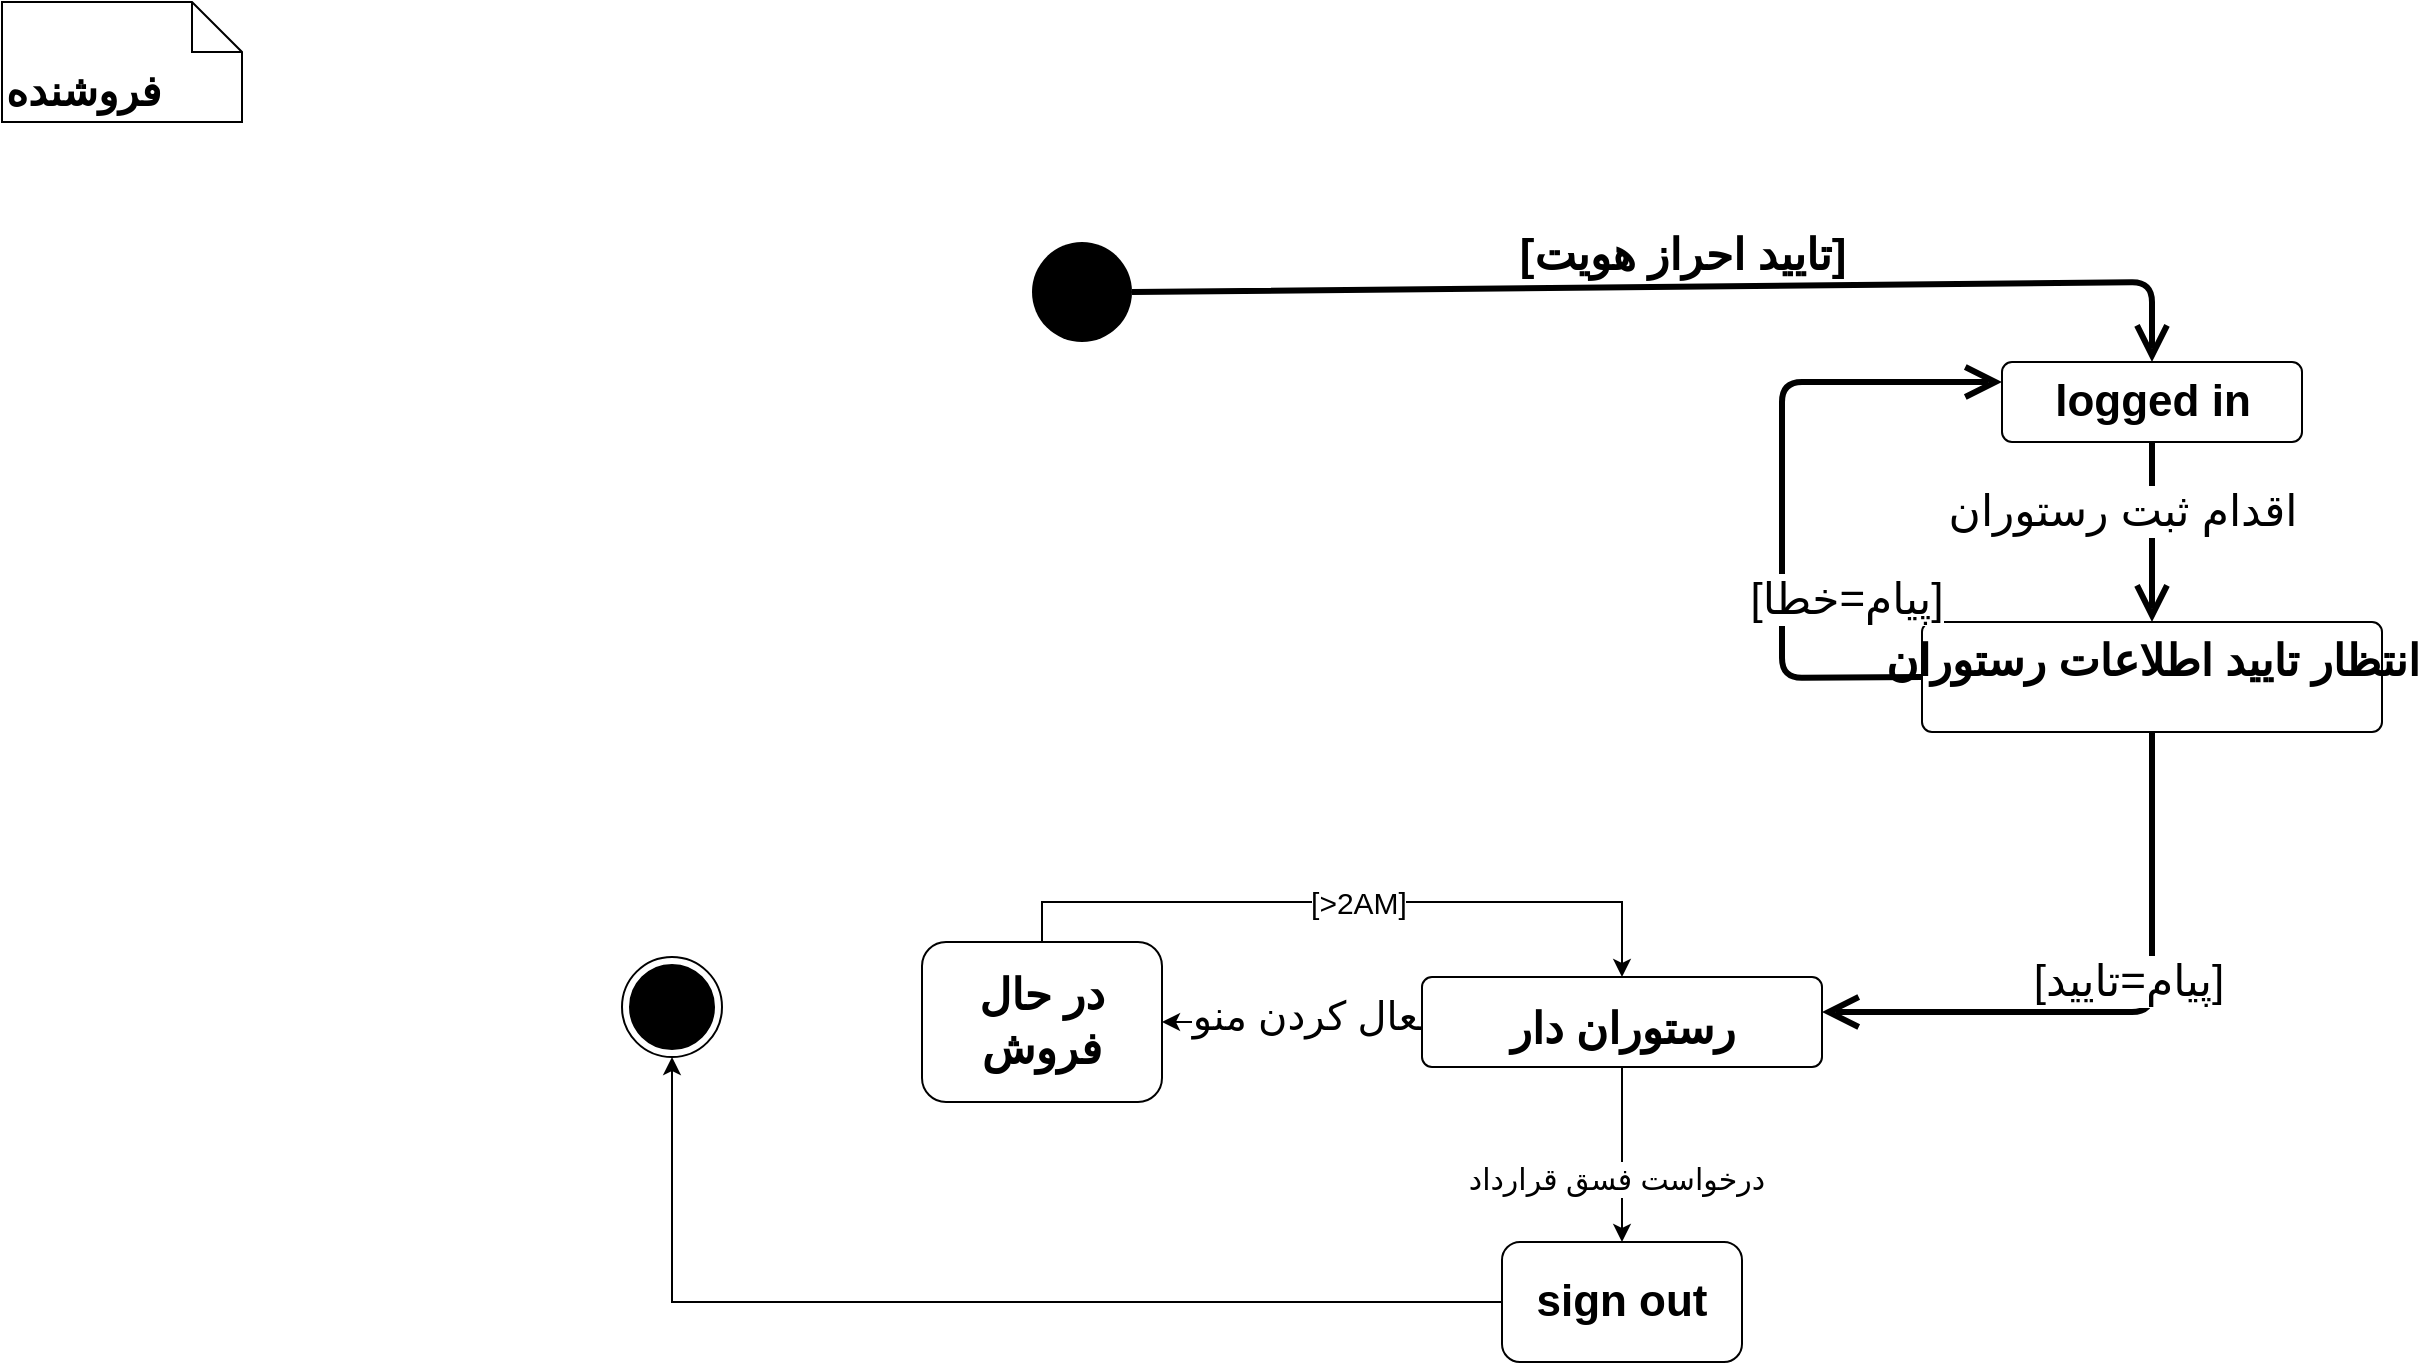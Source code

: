 <mxfile version="14.1.3" type="github">
  <diagram name="Page-1" id="58cdce13-f638-feb5-8d6f-7d28b1aa9fa0">
    <mxGraphModel dx="920" dy="502" grid="1" gridSize="10" guides="1" tooltips="1" connect="1" arrows="1" fold="1" page="1" pageScale="1" pageWidth="1100" pageHeight="850" background="#ffffff" math="0" shadow="0">
      <root>
        <mxCell id="0" />
        <mxCell id="1" parent="0" />
        <mxCell id="qLAmZXMIbUz67TFTp53_-4" value="" style="ellipse;html=1;shape=endState;fillColor=#000000;strokeColor=#000000;" parent="1" vertex="1">
          <mxGeometry x="310" y="477.5" width="50" height="50" as="geometry" />
        </mxCell>
        <mxCell id="qLAmZXMIbUz67TFTp53_-5" value="&lt;b&gt;&lt;font style=&quot;font-size: 21px&quot;&gt;فروشنده&lt;/font&gt;&lt;/b&gt;" style="shape=note2;boundedLbl=1;whiteSpace=wrap;html=1;size=25;verticalAlign=top;align=left;" parent="1" vertex="1">
          <mxGeometry width="120" height="60" as="geometry" />
        </mxCell>
        <mxCell id="FcyZnMZGrbSRMLAjMmXu-3" value="&lt;b&gt;&lt;font style=&quot;font-size: 22px&quot;&gt;[تایید احراز هویت]&lt;br&gt;&lt;/font&gt;&lt;/b&gt;" style="edgeStyle=none;html=1;endArrow=open;endSize=12;strokeWidth=3;verticalAlign=bottom;exitX=1;exitY=0.5;exitDx=0;exitDy=0;entryX=0.5;entryY=0;entryDx=0;entryDy=0;" edge="1" parent="1" source="qLAmZXMIbUz67TFTp53_-3" target="FcyZnMZGrbSRMLAjMmXu-5">
          <mxGeometry width="160" relative="1" as="geometry">
            <mxPoint x="820" y="170" as="sourcePoint" />
            <mxPoint x="890" y="220" as="targetPoint" />
            <Array as="points">
              <mxPoint x="1075" y="140" />
            </Array>
          </mxGeometry>
        </mxCell>
        <mxCell id="FcyZnMZGrbSRMLAjMmXu-5" value="&lt;b&gt;&lt;font style=&quot;font-size: 22px&quot;&gt;logged in &lt;br&gt;&lt;/font&gt;&lt;/b&gt;" style="html=1;align=center;verticalAlign=top;rounded=1;absoluteArcSize=1;arcSize=10;dashed=0;" vertex="1" parent="1">
          <mxGeometry x="1000" y="180" width="150" height="40" as="geometry" />
        </mxCell>
        <mxCell id="FcyZnMZGrbSRMLAjMmXu-6" value="&lt;font style=&quot;font-size: 22px&quot;&gt;اقدام ثبت رستوران &lt;br&gt;&lt;/font&gt;" style="edgeStyle=none;html=1;endArrow=open;endSize=12;strokeWidth=3;verticalAlign=bottom;exitX=0.5;exitY=1;exitDx=0;exitDy=0;entryX=0.5;entryY=0;entryDx=0;entryDy=0;" edge="1" parent="1" source="FcyZnMZGrbSRMLAjMmXu-5" target="FcyZnMZGrbSRMLAjMmXu-7">
          <mxGeometry x="0.111" y="-15" width="160" relative="1" as="geometry">
            <mxPoint x="850" y="360" as="sourcePoint" />
            <mxPoint x="1040" y="400" as="targetPoint" />
            <Array as="points" />
            <mxPoint as="offset" />
          </mxGeometry>
        </mxCell>
        <mxCell id="FcyZnMZGrbSRMLAjMmXu-7" value="&lt;b&gt;&lt;font style=&quot;font-size: 22px&quot;&gt;انتظار تایید اطلاعات رستوران&lt;br&gt;&lt;/font&gt;&lt;/b&gt;" style="html=1;align=center;verticalAlign=top;rounded=1;absoluteArcSize=1;arcSize=10;dashed=0;" vertex="1" parent="1">
          <mxGeometry x="960" y="310" width="230" height="55" as="geometry" />
        </mxCell>
        <mxCell id="FcyZnMZGrbSRMLAjMmXu-8" value="&lt;font style=&quot;font-size: 22px&quot;&gt;[پیام=تایید]&lt;/font&gt;" style="edgeStyle=none;html=1;endArrow=open;endSize=12;strokeWidth=3;verticalAlign=bottom;exitX=0.5;exitY=1;exitDx=0;exitDy=0;" edge="1" parent="1" source="FcyZnMZGrbSRMLAjMmXu-7">
          <mxGeometry width="160" relative="1" as="geometry">
            <mxPoint x="790" y="505" as="sourcePoint" />
            <mxPoint x="910" y="505" as="targetPoint" />
            <Array as="points">
              <mxPoint x="1075" y="505" />
            </Array>
          </mxGeometry>
        </mxCell>
        <mxCell id="FcyZnMZGrbSRMLAjMmXu-9" value="&lt;font style=&quot;font-size: 22px&quot;&gt;[پیام=خطا]&lt;/font&gt;" style="edgeStyle=none;html=1;endArrow=open;endSize=12;strokeWidth=3;verticalAlign=bottom;exitX=0;exitY=0.5;exitDx=0;exitDy=0;entryX=0;entryY=0.25;entryDx=0;entryDy=0;" edge="1" parent="1" source="FcyZnMZGrbSRMLAjMmXu-7" target="FcyZnMZGrbSRMLAjMmXu-5">
          <mxGeometry x="-0.426" y="-32" width="160" relative="1" as="geometry">
            <mxPoint x="780" y="340" as="sourcePoint" />
            <mxPoint x="747.5" y="495.0" as="targetPoint" />
            <Array as="points">
              <mxPoint x="890" y="338" />
              <mxPoint x="890" y="190" />
            </Array>
            <mxPoint as="offset" />
          </mxGeometry>
        </mxCell>
        <mxCell id="FcyZnMZGrbSRMLAjMmXu-13" style="edgeStyle=orthogonalEdgeStyle;rounded=0;orthogonalLoop=1;jettySize=auto;html=1;exitX=0;exitY=0.5;exitDx=0;exitDy=0;entryX=1;entryY=0.5;entryDx=0;entryDy=0;fontSize=15;" edge="1" parent="1" source="FcyZnMZGrbSRMLAjMmXu-10" target="FcyZnMZGrbSRMLAjMmXu-11">
          <mxGeometry relative="1" as="geometry" />
        </mxCell>
        <mxCell id="FcyZnMZGrbSRMLAjMmXu-18" value="&lt;font style=&quot;font-size: 20px&quot;&gt;فعال کردن منو&lt;br&gt;&lt;/font&gt;" style="edgeLabel;html=1;align=center;verticalAlign=middle;resizable=0;points=[];fontSize=15;" vertex="1" connectable="0" parent="FcyZnMZGrbSRMLAjMmXu-13">
          <mxGeometry x="-0.176" y="-4" relative="1" as="geometry">
            <mxPoint x="-1" as="offset" />
          </mxGeometry>
        </mxCell>
        <mxCell id="FcyZnMZGrbSRMLAjMmXu-16" style="edgeStyle=orthogonalEdgeStyle;rounded=0;orthogonalLoop=1;jettySize=auto;html=1;exitX=0.5;exitY=1;exitDx=0;exitDy=0;fontSize=15;" edge="1" parent="1" source="FcyZnMZGrbSRMLAjMmXu-10" target="FcyZnMZGrbSRMLAjMmXu-15">
          <mxGeometry relative="1" as="geometry" />
        </mxCell>
        <mxCell id="FcyZnMZGrbSRMLAjMmXu-21" value="درخواست فسق قرارداد" style="edgeLabel;html=1;align=center;verticalAlign=middle;resizable=0;points=[];fontSize=15;" vertex="1" connectable="0" parent="FcyZnMZGrbSRMLAjMmXu-16">
          <mxGeometry x="0.255" y="-3" relative="1" as="geometry">
            <mxPoint as="offset" />
          </mxGeometry>
        </mxCell>
        <mxCell id="FcyZnMZGrbSRMLAjMmXu-10" value="&lt;font style=&quot;font-size: 22px&quot;&gt;&lt;b&gt;&lt;font style=&quot;font-size: 22px&quot;&gt;رستوران دار&lt;/font&gt;&lt;font style=&quot;font-size: 31px&quot;&gt;&lt;br&gt;&lt;/font&gt;&lt;/b&gt;&lt;/font&gt;" style="html=1;align=center;verticalAlign=middle;rounded=1;absoluteArcSize=1;arcSize=10;dashed=0;" vertex="1" parent="1">
          <mxGeometry x="710" y="487.5" width="200" height="45" as="geometry" />
        </mxCell>
        <mxCell id="FcyZnMZGrbSRMLAjMmXu-11" value="&lt;b&gt;&lt;font style=&quot;font-size: 22px&quot;&gt;در حال فروش&lt;/font&gt;&lt;/b&gt;" style="rounded=1;whiteSpace=wrap;html=1;fontSize=15;" vertex="1" parent="1">
          <mxGeometry x="460" y="470" width="120" height="80" as="geometry" />
        </mxCell>
        <mxCell id="qLAmZXMIbUz67TFTp53_-3" value="" style="ellipse;fillColor=#000000;strokeColor=none;" parent="1" vertex="1">
          <mxGeometry x="515" y="120" width="50" height="50" as="geometry" />
        </mxCell>
        <mxCell id="FcyZnMZGrbSRMLAjMmXu-14" style="edgeStyle=orthogonalEdgeStyle;rounded=0;orthogonalLoop=1;jettySize=auto;html=1;exitX=0.5;exitY=0;exitDx=0;exitDy=0;fontSize=15;entryX=0.5;entryY=0;entryDx=0;entryDy=0;" edge="1" parent="1" source="FcyZnMZGrbSRMLAjMmXu-11" target="FcyZnMZGrbSRMLAjMmXu-10">
          <mxGeometry relative="1" as="geometry">
            <mxPoint x="510" y="380" as="sourcePoint" />
            <mxPoint x="830" y="460" as="targetPoint" />
            <Array as="points">
              <mxPoint x="520" y="450" />
              <mxPoint x="810" y="450" />
            </Array>
          </mxGeometry>
        </mxCell>
        <mxCell id="FcyZnMZGrbSRMLAjMmXu-20" value="[&amp;gt;2AM]" style="edgeLabel;html=1;align=center;verticalAlign=middle;resizable=0;points=[];fontSize=15;" vertex="1" connectable="0" parent="FcyZnMZGrbSRMLAjMmXu-14">
          <mxGeometry x="0.022" relative="1" as="geometry">
            <mxPoint as="offset" />
          </mxGeometry>
        </mxCell>
        <mxCell id="FcyZnMZGrbSRMLAjMmXu-17" style="edgeStyle=orthogonalEdgeStyle;rounded=0;orthogonalLoop=1;jettySize=auto;html=1;exitX=0;exitY=0.5;exitDx=0;exitDy=0;entryX=0.5;entryY=1;entryDx=0;entryDy=0;fontSize=15;" edge="1" parent="1" source="FcyZnMZGrbSRMLAjMmXu-15" target="qLAmZXMIbUz67TFTp53_-4">
          <mxGeometry relative="1" as="geometry" />
        </mxCell>
        <mxCell id="FcyZnMZGrbSRMLAjMmXu-15" value="&lt;b&gt;&lt;font style=&quot;font-size: 22px&quot;&gt;sign out&lt;br&gt;&lt;/font&gt;&lt;/b&gt;" style="rounded=1;whiteSpace=wrap;html=1;fontSize=15;" vertex="1" parent="1">
          <mxGeometry x="750" y="620" width="120" height="60" as="geometry" />
        </mxCell>
      </root>
    </mxGraphModel>
  </diagram>
</mxfile>
